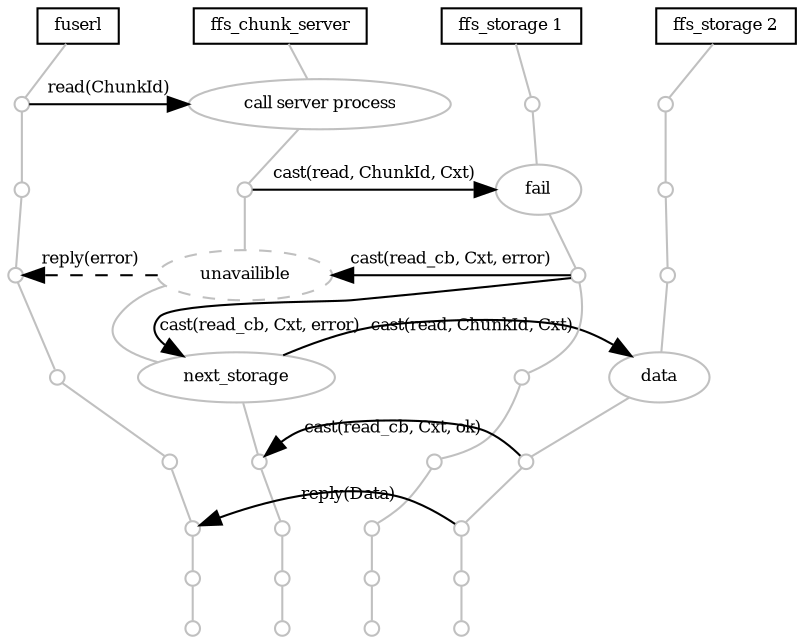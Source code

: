 digraph G{
    ranksep=.1;
    size="7.5,7.5";
    node [fontsize=8, style=point, width=.1, height=.1, color=grey, label=""];
    edge [arrowhead=none, style=filled, color=grey];
    
    p1_0->p1_1->p1_2->p1_3->p1_4->p1_5->p1_6->p1_7->p1_8;
    p2_0->p2_1->p2_2->p2_3->p2_4->p2_5->p2_6->p2_7->p2_8;
    p3_0->p3_1->p3_2->p3_3->p3_4->p3_5->p3_6->p3_7->p3_8;
    p4_0->p4_1->p4_2->p4_3->p4_4->p4_5->p4_6->p4_7->p4_8;
    
    p1_0 -> p2_0 -> p3_0 -> p4_0 [style=invis]
    {rank = same; edge[style=invis] p1_0 -> p2_0 -> p3_0 -> p4_0}
    {rank = same; edge[style=invis] p1_1 -> p2_1 -> p3_1 -> p4_1}
    {rank = same; edge[style=invis] p1_2 -> p2_2 -> p3_2 -> p4_2}
    {rank = same; edge[style=invis] p1_3 -> p2_3 -> p3_3 -> p4_3}
    {rank = same; edge[style=invis] p1_4 -> p2_4 -> p3_4 -> p4_4}
    {rank = same; edge[style=invis] p1_5 -> p2_5 -> p3_5 -> p4_5}
    {rank = same; edge[style=invis] p1_6 -> p2_6 -> p3_6 -> p4_6}
    {rank = same; edge[style=invis] p1_7 -> p2_7 -> p3_7 -> p4_7}
    {rank = same; edge[style=invis] p1_8 -> p2_8 -> p3_8 -> p4_8}
    
    edge [style=filled, fontsize=8, weight=0, arrowtail=none,
          arrowhead=normal, color=black];

    // Node names   
    p1_0 [color=black, shape=box, label="fuserl"];
    p2_0 [color=black, shape=box, label="ffs_chunk_server"];
    p3_0 [color=black, shape=box, label="ffs_storage 1"];
    p4_0 [color=black, shape=box, label="ffs_storage 2"];

    // Transitions
    p1_1 -> p2_1 [label="read(ChunkId)"]
    p2_1 [label="call server process"]
    p2_2 -> p3_2 [label="cast(read, ChunkId, Cxt)"]
    p3_2 [label="fail"]
    p3_3 -> p2_4 [label="cast(read_cb, Cxt, error)"]
    p2_4 [label="next_storage"]
    p2_4 -> p4_4 [label="cast(read, ChunkId, Cxt)"]
    p4_4 [label="data"]
    p4_5 -> p2_5 [label="cast(read_cb, Cxt, ok)"]
    p4_6 -> p1_6 [label="reply(Data)"]

    p3_3 -> p2_3 [label="cast(read_cb, Cxt, error)"]
    p2_3 [label="unavailible", style=dashed]
    p2_3 -> p1_3 [label="reply(error)", style=dashed]
}

